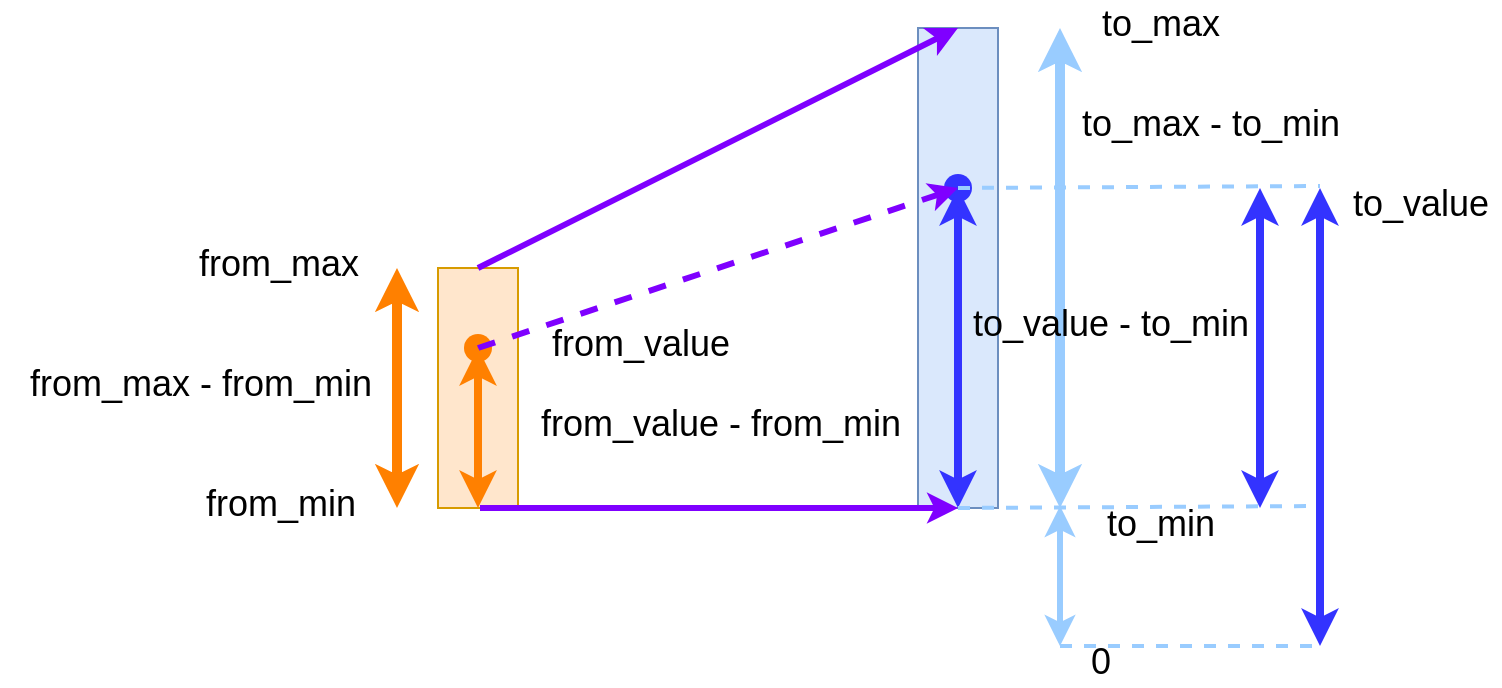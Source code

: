 <mxfile version="20.2.3" type="device"><diagram id="07fea595-8f29-1299-0266-81d95cde20df" name="Page-1"><mxGraphModel dx="-1236" dy="-153" grid="1" gridSize="10" guides="1" tooltips="1" connect="1" arrows="1" fold="1" page="1" pageScale="1" pageWidth="1169" pageHeight="827" background="none" math="0" shadow="0"><root><mxCell id="0"/><mxCell id="1" parent="0"/><mxCell id="728" value="" style="whiteSpace=wrap;fillColor=#FFE6CC;gradientDirection=east;strokeColor=#d79b00;html=1;" parent="1" vertex="1"><mxGeometry x="2619" y="1011" width="40" height="120" as="geometry"/></mxCell><mxCell id="730" value="" style="whiteSpace=wrap;fillColor=#dae8fc;gradientDirection=east;strokeColor=#6c8ebf;html=1;strokeWidth=1;" parent="1" vertex="1"><mxGeometry x="2859" y="891" width="40" height="240" as="geometry"/></mxCell><mxCell id="738" value="to_min" style="text;spacingTop=-5;align=center;verticalAlign=middle;fontStyle=0;html=1;fontSize=18;points=[];strokeColor=none;" parent="1" vertex="1"><mxGeometry x="2940" y="1131" width="80" height="20" as="geometry"/></mxCell><mxCell id="746" value="from_min" style="text;spacingTop=-5;align=center;verticalAlign=middle;fontStyle=0;html=1;fontSize=18;points=[]" parent="1" vertex="1"><mxGeometry x="2490" y="1121" width="100" height="20" as="geometry"/></mxCell><mxCell id="747" value="from_max" style="text;spacingTop=-5;align=center;verticalAlign=middle;fontStyle=0;html=1;fontSize=18;points=[]" parent="1" vertex="1"><mxGeometry x="2489" y="1001" width="100" height="20" as="geometry"/></mxCell><mxCell id="752" value="to_max" style="text;spacingTop=-5;align=center;verticalAlign=middle;fontStyle=0;html=1;fontSize=18;points=[];strokeColor=none;" parent="1" vertex="1"><mxGeometry x="2940" y="881" width="80" height="20" as="geometry"/></mxCell><mxCell id="6046WBYk6EkBgGZitrkz-754" value="" style="endArrow=classic;html=1;rounded=0;entryX=0.5;entryY=1;entryDx=0;entryDy=0;fillColor=#e1d5e7;strokeColor=#7F00FF;strokeWidth=3;" parent="1" target="730" edge="1"><mxGeometry width="50" height="50" relative="1" as="geometry"><mxPoint x="2640" y="1131" as="sourcePoint"/><mxPoint x="2709" y="1121" as="targetPoint"/></mxGeometry></mxCell><mxCell id="6046WBYk6EkBgGZitrkz-755" value="" style="endArrow=classic;html=1;rounded=0;exitX=0.5;exitY=0;exitDx=0;exitDy=0;fillColor=#e1d5e7;strokeColor=#7F00FF;strokeWidth=3;entryX=0.5;entryY=0;entryDx=0;entryDy=0;" parent="1" source="728" target="730" edge="1"><mxGeometry width="50" height="50" relative="1" as="geometry"><mxPoint x="2929" y="1011" as="sourcePoint"/><mxPoint x="2800" y="891" as="targetPoint"/></mxGeometry></mxCell><mxCell id="6046WBYk6EkBgGZitrkz-756" value="" style="endArrow=classic;startArrow=classic;html=1;rounded=0;strokeWidth=3;entryX=0.25;entryY=1;entryDx=0;entryDy=0;fillColor=#dae8fc;strokeColor=#99CCFF;" parent="1" edge="1"><mxGeometry width="50" height="50" relative="1" as="geometry"><mxPoint x="2930" y="1200" as="sourcePoint"/><mxPoint x="2930" y="1130" as="targetPoint"/></mxGeometry></mxCell><mxCell id="6046WBYk6EkBgGZitrkz-757" value="0" style="text;spacingTop=-5;align=center;verticalAlign=middle;fontStyle=0;html=1;fontSize=18;points=[];strokeColor=none;" parent="1" vertex="1"><mxGeometry x="2940" y="1200" width="20" height="20" as="geometry"/></mxCell><mxCell id="6046WBYk6EkBgGZitrkz-759" value="" style="endArrow=classic;startArrow=classic;html=1;rounded=0;strokeWidth=5;fillColor=#ffe6cc;strokeColor=#FF8000;" parent="1" edge="1"><mxGeometry width="50" height="50" relative="1" as="geometry"><mxPoint x="2598.5" y="1131" as="sourcePoint"/><mxPoint x="2598.5" y="1011" as="targetPoint"/></mxGeometry></mxCell><mxCell id="6046WBYk6EkBgGZitrkz-760" value="from_max - from_min" style="text;spacingTop=-5;align=center;verticalAlign=middle;fontStyle=0;html=1;fontSize=18;points=[]" parent="1" vertex="1"><mxGeometry x="2400" y="1061" width="200" height="20" as="geometry"/></mxCell><mxCell id="6046WBYk6EkBgGZitrkz-763" value="" style="endArrow=classic;startArrow=classic;html=1;rounded=0;strokeColor=#99CCFF;strokeWidth=5;fillColor=#dae8fc;" parent="1" edge="1"><mxGeometry width="50" height="50" relative="1" as="geometry"><mxPoint x="2930" y="1131" as="sourcePoint"/><mxPoint x="2930" y="891" as="targetPoint"/></mxGeometry></mxCell><mxCell id="6046WBYk6EkBgGZitrkz-764" value="" style="shape=waypoint;sketch=0;fillStyle=solid;size=6;pointerEvents=1;points=[];fillColor=none;resizable=0;rotatable=0;perimeter=centerPerimeter;snapToPoint=1;strokeColor=#FF8000;strokeWidth=5;" parent="1" vertex="1"><mxGeometry x="2619" y="1031" width="40" height="40" as="geometry"/></mxCell><mxCell id="6046WBYk6EkBgGZitrkz-765" value="" style="shape=waypoint;sketch=0;fillStyle=solid;size=6;pointerEvents=1;points=[];fillColor=none;resizable=0;rotatable=0;perimeter=centerPerimeter;snapToPoint=1;strokeColor=#3333FF;strokeWidth=5;" parent="1" vertex="1"><mxGeometry x="2859" y="951" width="40" height="40" as="geometry"/></mxCell><mxCell id="6046WBYk6EkBgGZitrkz-767" value="" style="endArrow=classic;html=1;rounded=0;sourcePerimeterSpacing=5;targetPerimeterSpacing=5;strokeColor=#7F00FF;strokeWidth=3;jumpSize=6;exitX=0.5;exitY=0.45;exitDx=0;exitDy=0;exitPerimeter=0;endSize=5;startSize=5;dashed=1;" parent="1" source="6046WBYk6EkBgGZitrkz-764" target="6046WBYk6EkBgGZitrkz-765" edge="1"><mxGeometry width="50" height="50" relative="1" as="geometry"><mxPoint x="2600" y="1011" as="sourcePoint"/><mxPoint x="2650" y="961" as="targetPoint"/></mxGeometry></mxCell><mxCell id="doxMBeZUb_9l91CHsEMP-752" value="" style="endArrow=classic;startArrow=classic;html=1;rounded=0;strokeColor=#FF8000;strokeWidth=4;entryX=0.75;entryY=0.925;entryDx=0;entryDy=0;entryPerimeter=0;exitX=0.5;exitY=1;exitDx=0;exitDy=0;" parent="1" source="728" target="6046WBYk6EkBgGZitrkz-764" edge="1"><mxGeometry width="50" height="50" relative="1" as="geometry"><mxPoint x="2870" y="1200" as="sourcePoint"/><mxPoint x="2920" y="1150" as="targetPoint"/></mxGeometry></mxCell><mxCell id="doxMBeZUb_9l91CHsEMP-753" value="from_value" style="text;spacingTop=-5;align=center;verticalAlign=middle;fontStyle=0;html=1;fontSize=18;points=[]" parent="1" vertex="1"><mxGeometry x="2670" y="1041" width="100" height="20" as="geometry"/></mxCell><mxCell id="doxMBeZUb_9l91CHsEMP-754" value="from_value - from_min" style="text;spacingTop=-5;align=center;verticalAlign=middle;fontStyle=0;html=1;fontSize=18;points=[]" parent="1" vertex="1"><mxGeometry x="2670" y="1081" width="180" height="20" as="geometry"/></mxCell><mxCell id="doxMBeZUb_9l91CHsEMP-756" value="" style="endArrow=classic;startArrow=classic;html=1;rounded=0;strokeColor=#3333FF;strokeWidth=4;entryX=0.475;entryY=0.675;entryDx=0;entryDy=0;entryPerimeter=0;exitX=0.5;exitY=1;exitDx=0;exitDy=0;" parent="1" source="730" target="6046WBYk6EkBgGZitrkz-765" edge="1"><mxGeometry width="50" height="50" relative="1" as="geometry"><mxPoint x="3180" y="1121" as="sourcePoint"/><mxPoint x="3230" y="1071" as="targetPoint"/></mxGeometry></mxCell><mxCell id="doxMBeZUb_9l91CHsEMP-757" value="to_value - to_min" style="text;spacingTop=-5;align=center;verticalAlign=middle;fontStyle=0;html=1;fontSize=18;points=[]" parent="1" vertex="1"><mxGeometry x="2880" y="1031" width="150" height="20" as="geometry"/></mxCell><mxCell id="doxMBeZUb_9l91CHsEMP-758" value="" style="endArrow=classic;startArrow=classic;html=1;rounded=0;strokeColor=#3333FF;strokeWidth=4;entryX=0.475;entryY=0.675;entryDx=0;entryDy=0;entryPerimeter=0;exitX=0.5;exitY=1;exitDx=0;exitDy=0;" parent="1" edge="1"><mxGeometry width="50" height="50" relative="1" as="geometry"><mxPoint x="3030" y="1131" as="sourcePoint"/><mxPoint x="3030" y="971" as="targetPoint"/></mxGeometry></mxCell><mxCell id="doxMBeZUb_9l91CHsEMP-759" value="" style="endArrow=none;dashed=1;html=1;strokeWidth=2;rounded=0;exitX=0.5;exitY=1;exitDx=0;exitDy=0;strokeColor=#99CCFF;" parent="1" source="730" edge="1"><mxGeometry width="50" height="50" relative="1" as="geometry"><mxPoint x="2870" y="1200" as="sourcePoint"/><mxPoint x="3060" y="1130" as="targetPoint"/></mxGeometry></mxCell><mxCell id="doxMBeZUb_9l91CHsEMP-760" value="" style="endArrow=none;dashed=1;html=1;strokeWidth=2;rounded=0;exitX=0.625;exitY=0.525;exitDx=0;exitDy=0;exitPerimeter=0;strokeColor=#99CCFF;" parent="1" source="6046WBYk6EkBgGZitrkz-765" edge="1"><mxGeometry width="50" height="50" relative="1" as="geometry"><mxPoint x="2560" y="1330" as="sourcePoint"/><mxPoint x="3060" y="970" as="targetPoint"/></mxGeometry></mxCell><mxCell id="doxMBeZUb_9l91CHsEMP-761" value="to_max - to_min" style="text;spacingTop=-5;align=center;verticalAlign=middle;fontStyle=0;html=1;fontSize=18;points=[]" parent="1" vertex="1"><mxGeometry x="2930" y="931" width="150" height="20" as="geometry"/></mxCell><mxCell id="doxMBeZUb_9l91CHsEMP-762" value="" style="endArrow=classic;startArrow=classic;html=1;rounded=0;strokeColor=#3333FF;strokeWidth=4;entryX=0.475;entryY=0.675;entryDx=0;entryDy=0;entryPerimeter=0;" parent="1" edge="1"><mxGeometry width="50" height="50" relative="1" as="geometry"><mxPoint x="3060" y="1200" as="sourcePoint"/><mxPoint x="3060" y="971" as="targetPoint"/></mxGeometry></mxCell><mxCell id="doxMBeZUb_9l91CHsEMP-763" value="" style="endArrow=none;dashed=1;html=1;strokeWidth=2;rounded=0;strokeColor=#99CCFF;" parent="1" edge="1"><mxGeometry width="50" height="50" relative="1" as="geometry"><mxPoint x="2930" y="1200" as="sourcePoint"/><mxPoint x="3060" y="1200" as="targetPoint"/></mxGeometry></mxCell><mxCell id="doxMBeZUb_9l91CHsEMP-764" value="to_value" style="text;spacingTop=-5;align=center;verticalAlign=middle;fontStyle=0;html=1;fontSize=18;points=[]" parent="1" vertex="1"><mxGeometry x="3070" y="971" width="80" height="20" as="geometry"/></mxCell></root></mxGraphModel></diagram></mxfile>